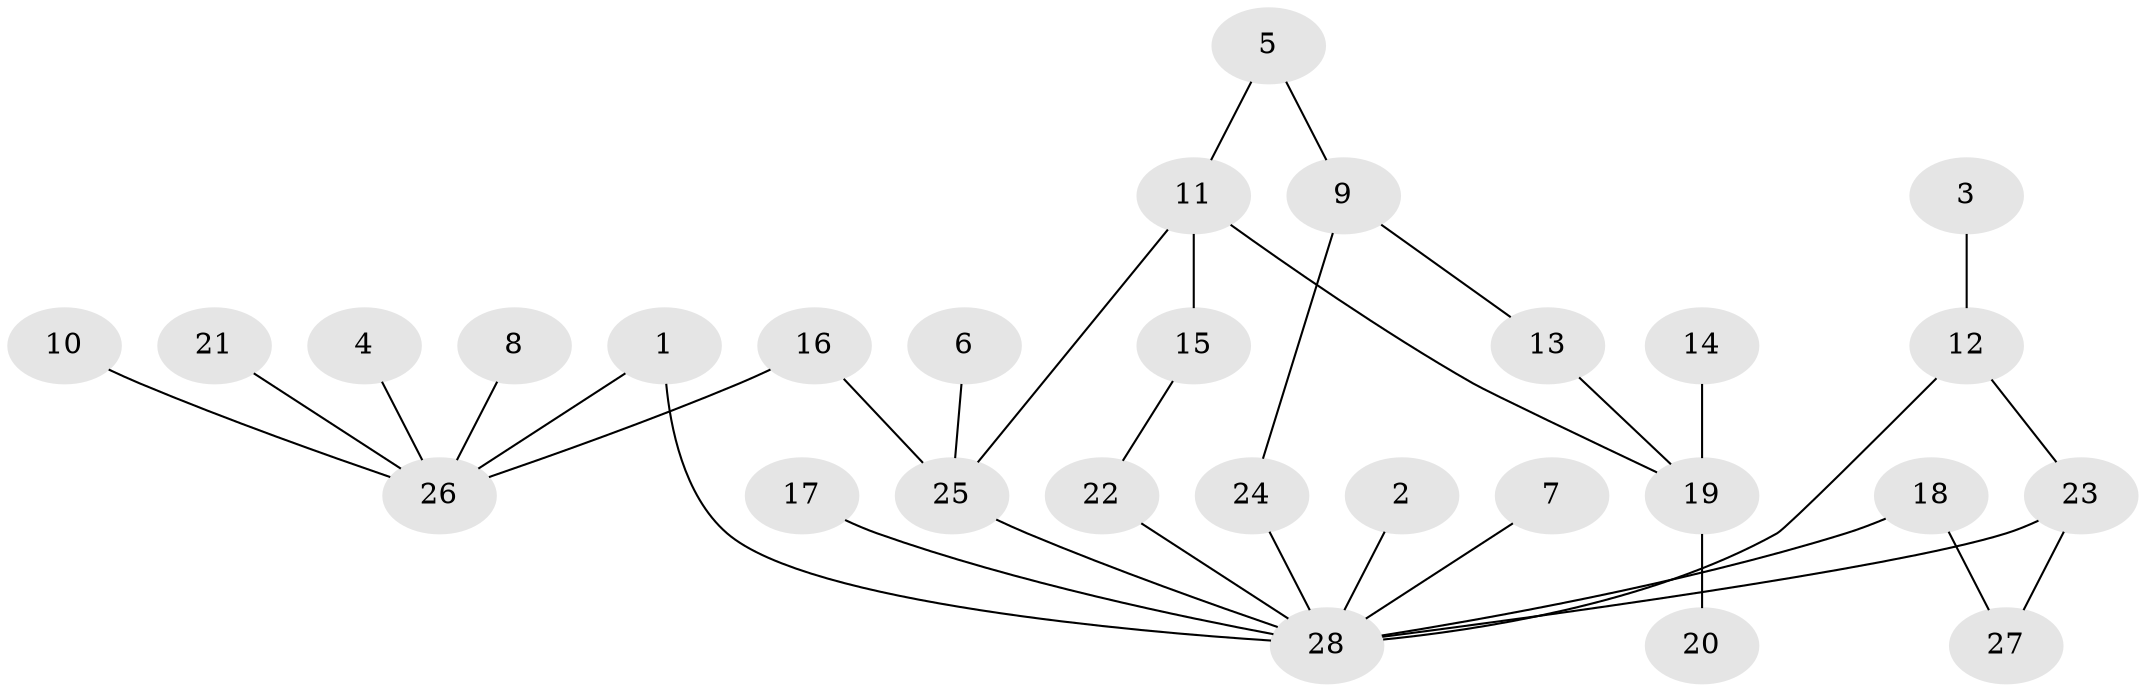 // original degree distribution, {3: 0.14492753623188406, 6: 0.028985507246376812, 13: 0.014492753623188406, 2: 0.2318840579710145, 1: 0.5072463768115942, 5: 0.028985507246376812, 4: 0.028985507246376812, 8: 0.014492753623188406}
// Generated by graph-tools (version 1.1) at 2025/36/03/04/25 23:36:58]
// undirected, 28 vertices, 33 edges
graph export_dot {
  node [color=gray90,style=filled];
  1;
  2;
  3;
  4;
  5;
  6;
  7;
  8;
  9;
  10;
  11;
  12;
  13;
  14;
  15;
  16;
  17;
  18;
  19;
  20;
  21;
  22;
  23;
  24;
  25;
  26;
  27;
  28;
  1 -- 26 [weight=1.0];
  1 -- 28 [weight=1.0];
  2 -- 28 [weight=1.0];
  3 -- 12 [weight=1.0];
  4 -- 26 [weight=1.0];
  5 -- 9 [weight=1.0];
  5 -- 11 [weight=1.0];
  6 -- 25 [weight=1.0];
  7 -- 28 [weight=1.0];
  8 -- 26 [weight=1.0];
  9 -- 13 [weight=1.0];
  9 -- 24 [weight=1.0];
  10 -- 26 [weight=1.0];
  11 -- 15 [weight=1.0];
  11 -- 19 [weight=1.0];
  11 -- 25 [weight=1.0];
  12 -- 23 [weight=1.0];
  12 -- 28 [weight=1.0];
  13 -- 19 [weight=1.0];
  14 -- 19 [weight=1.0];
  15 -- 22 [weight=1.0];
  16 -- 25 [weight=1.0];
  16 -- 26 [weight=1.0];
  17 -- 28 [weight=1.0];
  18 -- 27 [weight=1.0];
  18 -- 28 [weight=1.0];
  19 -- 20 [weight=1.0];
  21 -- 26 [weight=1.0];
  22 -- 28 [weight=1.0];
  23 -- 27 [weight=1.0];
  23 -- 28 [weight=1.0];
  24 -- 28 [weight=1.0];
  25 -- 28 [weight=1.0];
}
